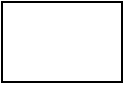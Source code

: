<mxfile>
    <diagram id="WcL3kEt-jVlmu4Z66y5W" name="Page-1">
        <mxGraphModel dx="557" dy="313" grid="1" gridSize="10" guides="1" tooltips="1" connect="1" arrows="1" fold="1" page="1" pageScale="1" pageWidth="850" pageHeight="1100" math="0" shadow="0">
            <root>
                <mxCell id="0"/>
                <mxCell id="1" parent="0"/>
                <mxCell id="5" value="" style="whiteSpace=wrap;html=1;" vertex="1" parent="1">
                    <mxGeometry x="100" y="90" width="60" height="40" as="geometry"/>
                </mxCell>
            </root>
        </mxGraphModel>
    </diagram>
</mxfile>